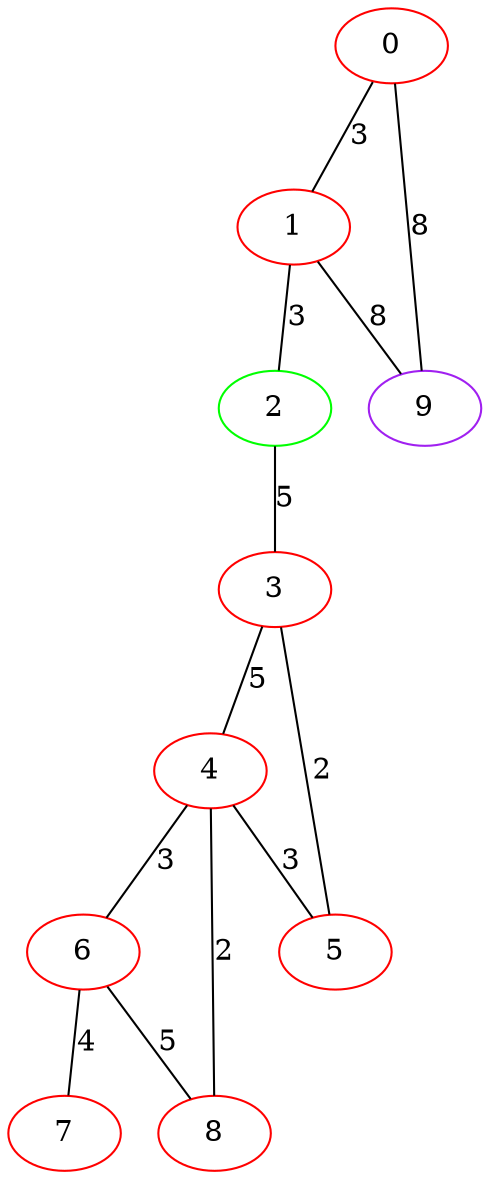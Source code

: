 graph "" {
0 [color=red, weight=1];
1 [color=red, weight=1];
2 [color=green, weight=2];
3 [color=red, weight=1];
4 [color=red, weight=1];
5 [color=red, weight=1];
6 [color=red, weight=1];
7 [color=red, weight=1];
8 [color=red, weight=1];
9 [color=purple, weight=4];
0 -- 1  [key=0, label=3];
0 -- 9  [key=0, label=8];
1 -- 9  [key=0, label=8];
1 -- 2  [key=0, label=3];
2 -- 3  [key=0, label=5];
3 -- 4  [key=0, label=5];
3 -- 5  [key=0, label=2];
4 -- 8  [key=0, label=2];
4 -- 5  [key=0, label=3];
4 -- 6  [key=0, label=3];
6 -- 8  [key=0, label=5];
6 -- 7  [key=0, label=4];
}

